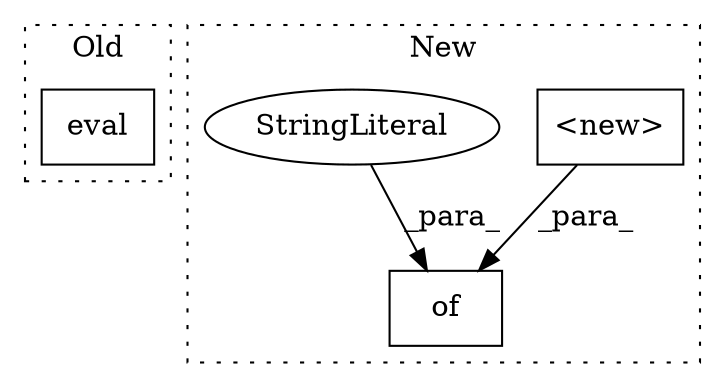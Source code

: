 digraph G {
subgraph cluster0 {
1 [label="eval" a="32" s="4902,4911" l="5,1" shape="box"];
label = "Old";
style="dotted";
}
subgraph cluster1 {
2 [label="<new>" a="14" s="4976" l="14" shape="box"];
3 [label="of" a="32" s="4946,5012" l="3,1" shape="box"];
4 [label="StringLiteral" a="45" s="4949" l="5" shape="ellipse"];
label = "New";
style="dotted";
}
2 -> 3 [label="_para_"];
4 -> 3 [label="_para_"];
}